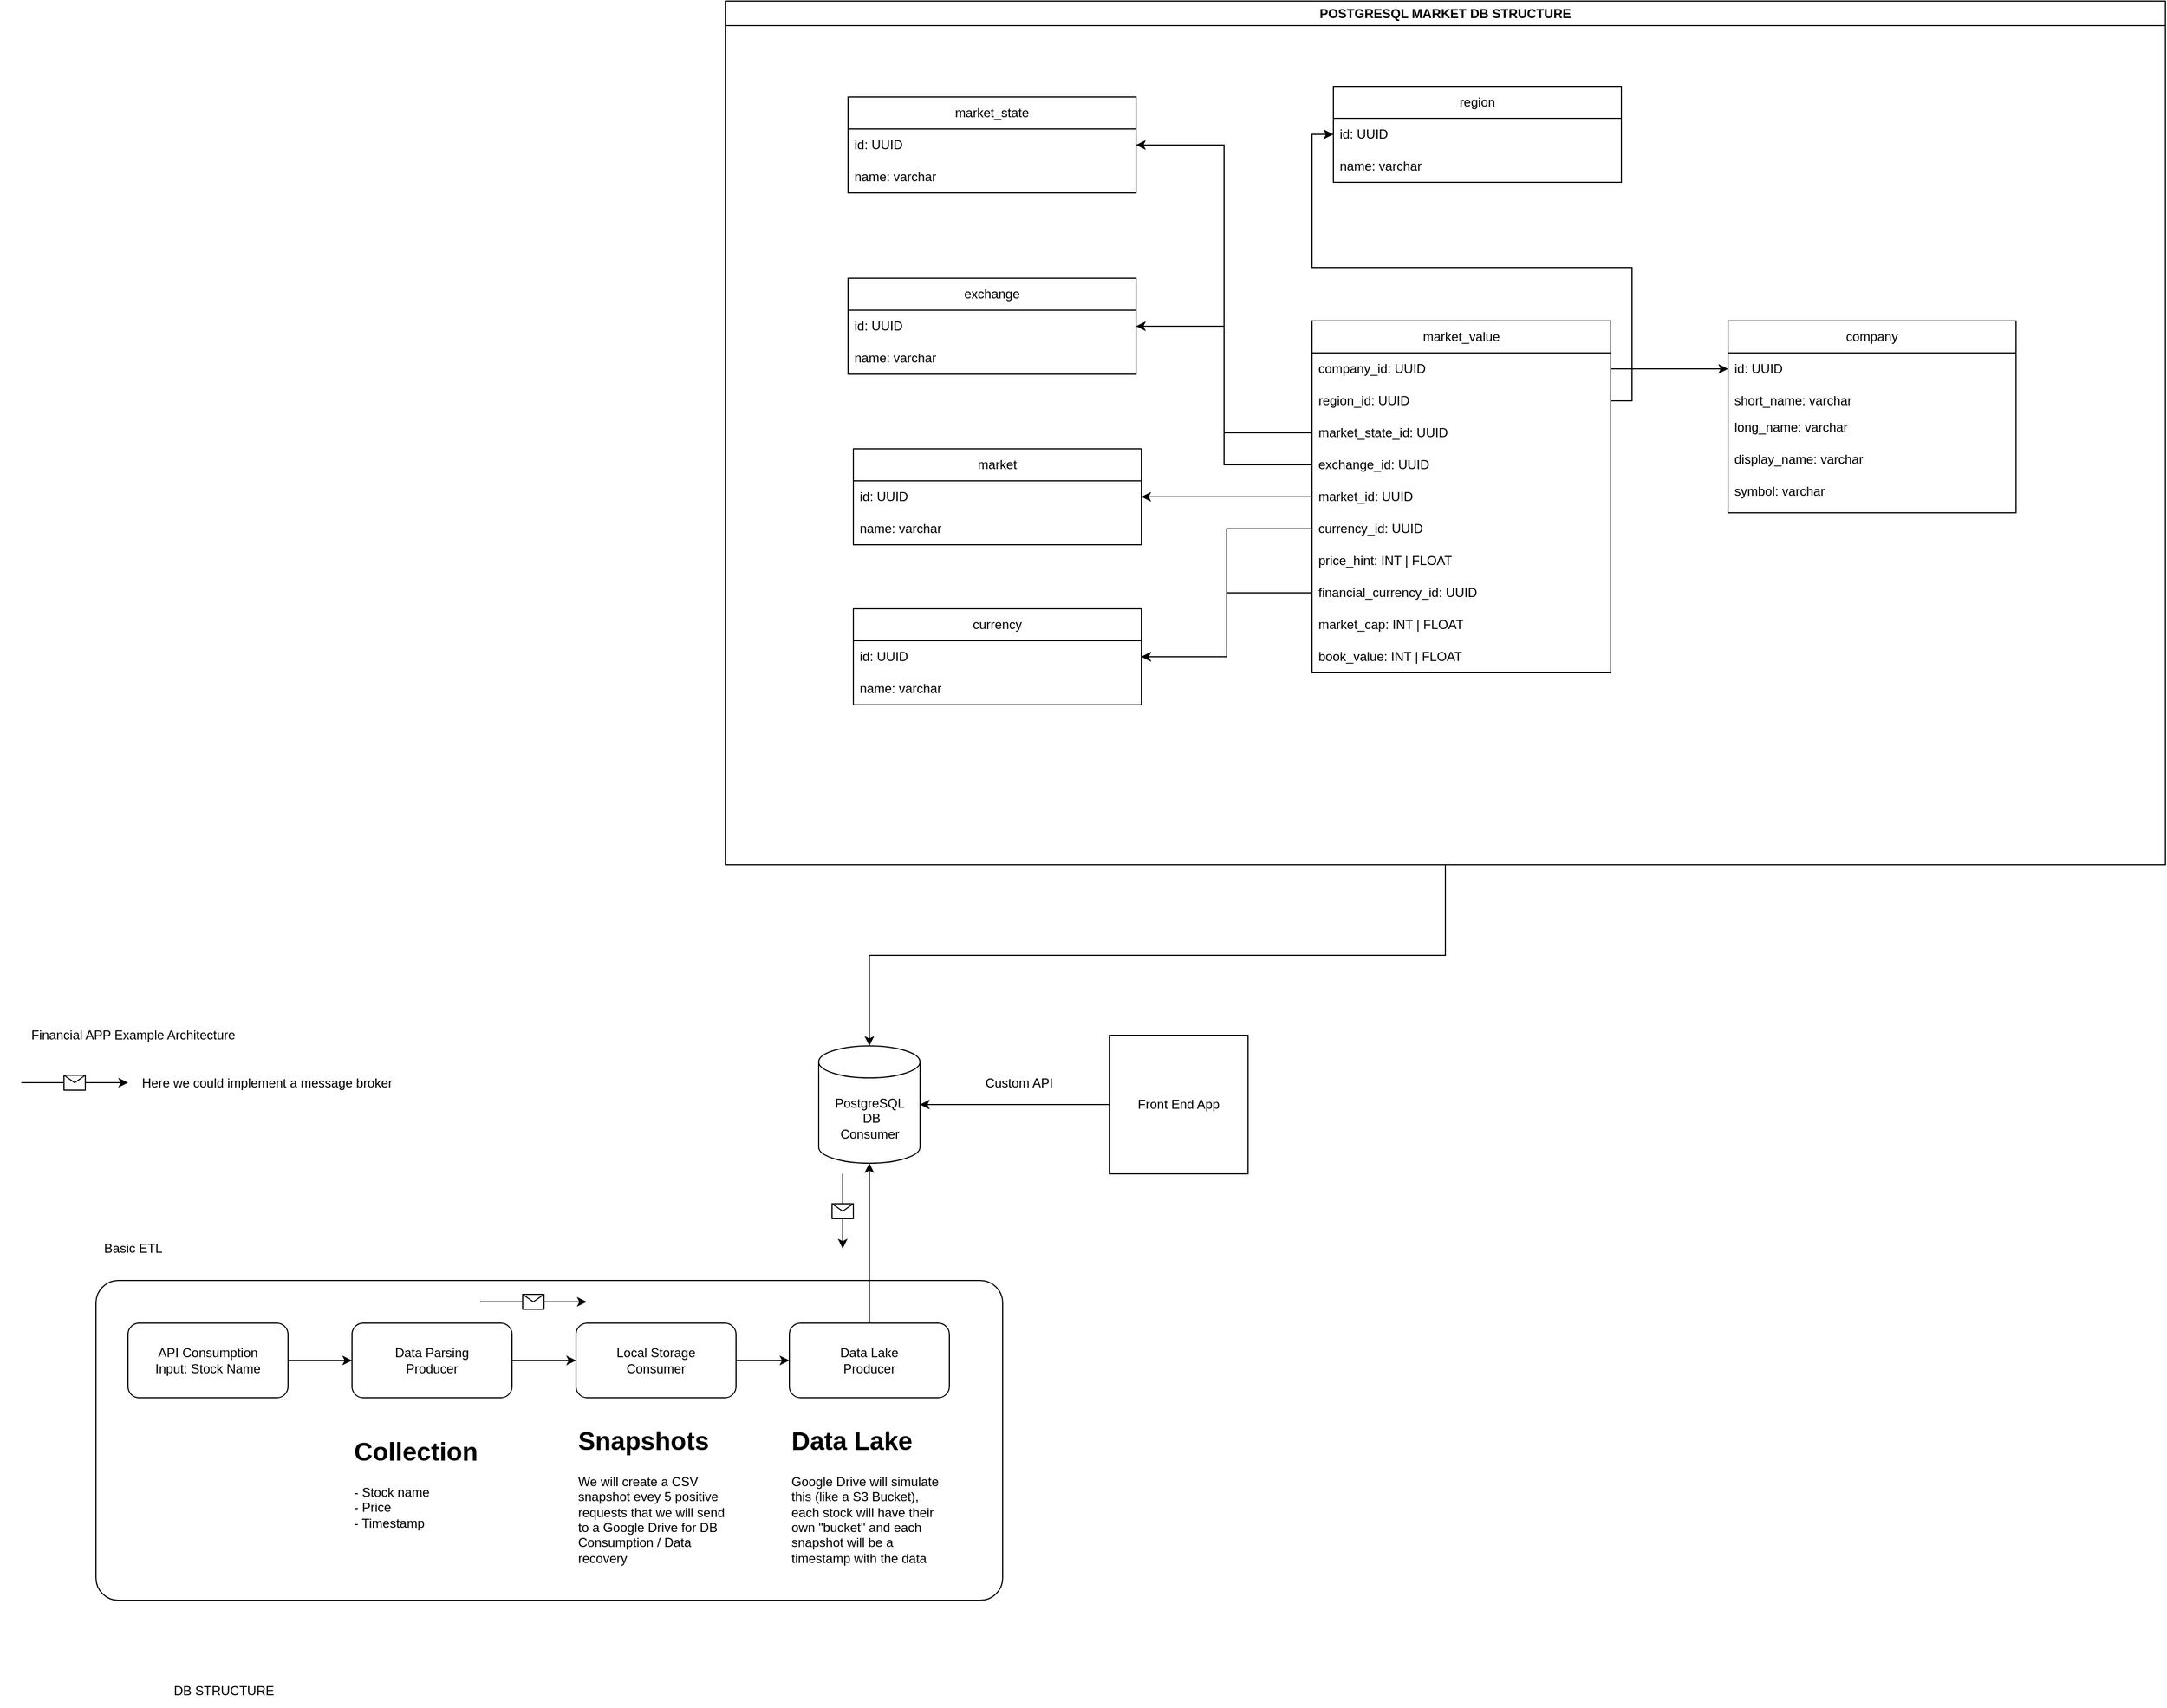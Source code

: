 <mxfile version="26.0.16">
  <diagram name="Página-1" id="P629Ekrg5bdEhE2zrpEa">
    <mxGraphModel dx="1851" dy="1781" grid="1" gridSize="10" guides="1" tooltips="1" connect="1" arrows="1" fold="1" page="0" pageScale="1" pageWidth="827" pageHeight="1169" math="0" shadow="0">
      <root>
        <mxCell id="0" />
        <mxCell id="1" parent="0" />
        <mxCell id="cMBE0d9DRBvhQ3us1sOP-14" value="" style="rounded=1;whiteSpace=wrap;html=1;fillColor=none;arcSize=7;strokeColor=light-dark(#000000,#FF9933);" parent="1" vertex="1">
          <mxGeometry x="-190" y="410" width="850" height="300" as="geometry" />
        </mxCell>
        <mxCell id="cMBE0d9DRBvhQ3us1sOP-1" value="Financial APP Example Architecture" style="text;html=1;align=center;verticalAlign=middle;whiteSpace=wrap;rounded=0;" parent="1" vertex="1">
          <mxGeometry x="-280" y="160" width="250" height="40" as="geometry" />
        </mxCell>
        <mxCell id="cMBE0d9DRBvhQ3us1sOP-6" style="edgeStyle=orthogonalEdgeStyle;rounded=0;orthogonalLoop=1;jettySize=auto;html=1;" parent="1" source="cMBE0d9DRBvhQ3us1sOP-2" target="cMBE0d9DRBvhQ3us1sOP-4" edge="1">
          <mxGeometry relative="1" as="geometry" />
        </mxCell>
        <mxCell id="cMBE0d9DRBvhQ3us1sOP-2" value="API Consumption&lt;div&gt;Input: Stock Name&lt;/div&gt;" style="rounded=1;whiteSpace=wrap;html=1;" parent="1" vertex="1">
          <mxGeometry x="-160" y="450" width="150" height="70" as="geometry" />
        </mxCell>
        <mxCell id="cMBE0d9DRBvhQ3us1sOP-3" value="Basic ETL" style="text;html=1;align=center;verticalAlign=middle;whiteSpace=wrap;rounded=0;" parent="1" vertex="1">
          <mxGeometry x="-190" y="360" width="70" height="40" as="geometry" />
        </mxCell>
        <mxCell id="cMBE0d9DRBvhQ3us1sOP-7" style="edgeStyle=orthogonalEdgeStyle;rounded=0;orthogonalLoop=1;jettySize=auto;html=1;entryX=0;entryY=0.5;entryDx=0;entryDy=0;" parent="1" source="cMBE0d9DRBvhQ3us1sOP-4" target="cMBE0d9DRBvhQ3us1sOP-5" edge="1">
          <mxGeometry relative="1" as="geometry" />
        </mxCell>
        <mxCell id="cMBE0d9DRBvhQ3us1sOP-4" value="Data Parsing&lt;div&gt;Producer&lt;/div&gt;" style="rounded=1;whiteSpace=wrap;html=1;" parent="1" vertex="1">
          <mxGeometry x="50" y="450" width="150" height="70" as="geometry" />
        </mxCell>
        <mxCell id="cMBE0d9DRBvhQ3us1sOP-9" style="edgeStyle=orthogonalEdgeStyle;rounded=0;orthogonalLoop=1;jettySize=auto;html=1;entryX=0;entryY=0.5;entryDx=0;entryDy=0;" parent="1" source="cMBE0d9DRBvhQ3us1sOP-5" target="cMBE0d9DRBvhQ3us1sOP-8" edge="1">
          <mxGeometry relative="1" as="geometry" />
        </mxCell>
        <mxCell id="cMBE0d9DRBvhQ3us1sOP-5" value="Local Storage&lt;div&gt;Consumer&lt;/div&gt;" style="rounded=1;whiteSpace=wrap;html=1;" parent="1" vertex="1">
          <mxGeometry x="260" y="450" width="150" height="70" as="geometry" />
        </mxCell>
        <mxCell id="cMBE0d9DRBvhQ3us1sOP-8" value="Data Lake&lt;div&gt;Producer&lt;/div&gt;" style="rounded=1;whiteSpace=wrap;html=1;" parent="1" vertex="1">
          <mxGeometry x="460" y="450" width="150" height="70" as="geometry" />
        </mxCell>
        <mxCell id="cMBE0d9DRBvhQ3us1sOP-12" value="&lt;h1 style=&quot;margin-top: 0px;&quot;&gt;Snapshots&lt;/h1&gt;&lt;div&gt;We will create a CSV snapshot evey 5 positive requests that we will send to a Google Drive for DB Consumption / Data recovery&lt;/div&gt;" style="text;html=1;whiteSpace=wrap;overflow=hidden;rounded=0;" parent="1" vertex="1">
          <mxGeometry x="260" y="540" width="150" height="140" as="geometry" />
        </mxCell>
        <mxCell id="cMBE0d9DRBvhQ3us1sOP-13" value="&lt;h1 style=&quot;margin-top: 0px;&quot;&gt;Collection&lt;br&gt;&lt;/h1&gt;&lt;div&gt;- Stock name&lt;/div&gt;&lt;div&gt;- Price&lt;/div&gt;&lt;div&gt;- Timestamp&lt;/div&gt;" style="text;html=1;whiteSpace=wrap;overflow=hidden;rounded=0;" parent="1" vertex="1">
          <mxGeometry x="50" y="550" width="150" height="140" as="geometry" />
        </mxCell>
        <mxCell id="cMBE0d9DRBvhQ3us1sOP-16" value="PostgreSQL&lt;div&gt;&lt;span style=&quot;background-color: transparent; color: light-dark(rgb(0, 0, 0), rgb(255, 255, 255));&quot;&gt;&amp;nbsp;DB&lt;/span&gt;&lt;/div&gt;&lt;div&gt;&lt;div&gt;Consumer&lt;/div&gt;&lt;/div&gt;" style="shape=cylinder3;whiteSpace=wrap;html=1;boundedLbl=1;backgroundOutline=1;size=15;" parent="1" vertex="1">
          <mxGeometry x="487.5" y="190" width="95" height="110" as="geometry" />
        </mxCell>
        <mxCell id="cMBE0d9DRBvhQ3us1sOP-20" value="&lt;h1 style=&quot;margin-top: 0px;&quot;&gt;Data Lake&lt;/h1&gt;&lt;div&gt;Google Drive will simulate this (like a S3 Bucket), each stock will have their own &quot;bucket&quot; and each snapshot will be a timestamp with the data&lt;/div&gt;" style="text;html=1;whiteSpace=wrap;overflow=hidden;rounded=0;" parent="1" vertex="1">
          <mxGeometry x="460" y="540" width="150" height="140" as="geometry" />
        </mxCell>
        <mxCell id="cMBE0d9DRBvhQ3us1sOP-22" value="Front End App" style="whiteSpace=wrap;html=1;aspect=fixed;" parent="1" vertex="1">
          <mxGeometry x="760" y="180" width="130" height="130" as="geometry" />
        </mxCell>
        <mxCell id="cMBE0d9DRBvhQ3us1sOP-24" value="Custom API" style="text;html=1;align=center;verticalAlign=middle;resizable=0;points=[];autosize=1;strokeColor=none;fillColor=none;" parent="1" vertex="1">
          <mxGeometry x="630" y="210" width="90" height="30" as="geometry" />
        </mxCell>
        <mxCell id="cMBE0d9DRBvhQ3us1sOP-25" value="" style="endArrow=classic;html=1;rounded=0;" parent="1" edge="1">
          <mxGeometry relative="1" as="geometry">
            <mxPoint x="170" y="430" as="sourcePoint" />
            <mxPoint x="270" y="430" as="targetPoint" />
          </mxGeometry>
        </mxCell>
        <mxCell id="cMBE0d9DRBvhQ3us1sOP-26" value="" style="shape=message;html=1;outlineConnect=0;" parent="cMBE0d9DRBvhQ3us1sOP-25" vertex="1">
          <mxGeometry width="20" height="14" relative="1" as="geometry">
            <mxPoint x="-10" y="-7" as="offset" />
          </mxGeometry>
        </mxCell>
        <mxCell id="cMBE0d9DRBvhQ3us1sOP-27" value="Here we could implement a message broker" style="text;html=1;align=center;verticalAlign=middle;resizable=0;points=[];autosize=1;strokeColor=none;fillColor=none;" parent="1" vertex="1">
          <mxGeometry x="-160" y="210" width="260" height="30" as="geometry" />
        </mxCell>
        <mxCell id="cMBE0d9DRBvhQ3us1sOP-28" value="" style="endArrow=classic;html=1;rounded=0;" parent="1" edge="1">
          <mxGeometry relative="1" as="geometry">
            <mxPoint x="-260" y="224.5" as="sourcePoint" />
            <mxPoint x="-160" y="224.5" as="targetPoint" />
          </mxGeometry>
        </mxCell>
        <mxCell id="cMBE0d9DRBvhQ3us1sOP-29" value="" style="shape=message;html=1;outlineConnect=0;" parent="cMBE0d9DRBvhQ3us1sOP-28" vertex="1">
          <mxGeometry width="20" height="14" relative="1" as="geometry">
            <mxPoint x="-10" y="-7" as="offset" />
          </mxGeometry>
        </mxCell>
        <mxCell id="cMBE0d9DRBvhQ3us1sOP-38" value="" style="endArrow=classic;html=1;rounded=0;" parent="1" edge="1">
          <mxGeometry relative="1" as="geometry">
            <mxPoint x="510" y="310" as="sourcePoint" />
            <mxPoint x="510" y="380" as="targetPoint" />
          </mxGeometry>
        </mxCell>
        <mxCell id="cMBE0d9DRBvhQ3us1sOP-39" value="" style="shape=message;html=1;outlineConnect=0;" parent="cMBE0d9DRBvhQ3us1sOP-38" vertex="1">
          <mxGeometry width="20" height="14" relative="1" as="geometry">
            <mxPoint x="-10" y="-7" as="offset" />
          </mxGeometry>
        </mxCell>
        <mxCell id="cMBE0d9DRBvhQ3us1sOP-41" value="" style="endArrow=classic;html=1;rounded=0;entryX=1;entryY=0.5;entryDx=0;entryDy=0;entryPerimeter=0;exitX=0;exitY=0.5;exitDx=0;exitDy=0;" parent="1" source="cMBE0d9DRBvhQ3us1sOP-22" target="cMBE0d9DRBvhQ3us1sOP-16" edge="1">
          <mxGeometry width="50" height="50" relative="1" as="geometry">
            <mxPoint x="620" y="360" as="sourcePoint" />
            <mxPoint x="670" y="310" as="targetPoint" />
          </mxGeometry>
        </mxCell>
        <mxCell id="cMBE0d9DRBvhQ3us1sOP-42" style="edgeStyle=orthogonalEdgeStyle;rounded=0;orthogonalLoop=1;jettySize=auto;html=1;entryX=0.5;entryY=1;entryDx=0;entryDy=0;entryPerimeter=0;" parent="1" source="cMBE0d9DRBvhQ3us1sOP-8" target="cMBE0d9DRBvhQ3us1sOP-16" edge="1">
          <mxGeometry relative="1" as="geometry" />
        </mxCell>
        <mxCell id="Pav0Cr2s4P_qrNvLRZdM-1" value="DB STRUCTURE" style="text;html=1;align=center;verticalAlign=middle;whiteSpace=wrap;rounded=0;" vertex="1" parent="1">
          <mxGeometry x="-190" y="780" width="240" height="30" as="geometry" />
        </mxCell>
        <mxCell id="Pav0Cr2s4P_qrNvLRZdM-46" value="POSTGRESQL MARKET DB STRUCTURE" style="swimlane;whiteSpace=wrap;html=1;" vertex="1" parent="1">
          <mxGeometry x="400" y="-790" width="1350" height="810" as="geometry">
            <mxRectangle x="400" y="-790" width="270" height="30" as="alternateBounds" />
          </mxGeometry>
        </mxCell>
        <mxCell id="Pav0Cr2s4P_qrNvLRZdM-2" value="market_value" style="swimlane;fontStyle=0;childLayout=stackLayout;horizontal=1;startSize=30;horizontalStack=0;resizeParent=1;resizeParentMax=0;resizeLast=0;collapsible=1;marginBottom=0;whiteSpace=wrap;html=1;" vertex="1" parent="Pav0Cr2s4P_qrNvLRZdM-46">
          <mxGeometry x="550" y="300" width="280" height="330" as="geometry">
            <mxRectangle x="450" y="-440" width="110" height="30" as="alternateBounds" />
          </mxGeometry>
        </mxCell>
        <mxCell id="Pav0Cr2s4P_qrNvLRZdM-3" value="company_id: UUID" style="text;strokeColor=none;fillColor=none;align=left;verticalAlign=middle;spacingLeft=4;spacingRight=4;overflow=hidden;points=[[0,0.5],[1,0.5]];portConstraint=eastwest;rotatable=0;whiteSpace=wrap;html=1;" vertex="1" parent="Pav0Cr2s4P_qrNvLRZdM-2">
          <mxGeometry y="30" width="280" height="30" as="geometry" />
        </mxCell>
        <mxCell id="Pav0Cr2s4P_qrNvLRZdM-4" value="region_id: UUID" style="text;strokeColor=none;fillColor=none;align=left;verticalAlign=middle;spacingLeft=4;spacingRight=4;overflow=hidden;points=[[0,0.5],[1,0.5]];portConstraint=eastwest;rotatable=0;whiteSpace=wrap;html=1;" vertex="1" parent="Pav0Cr2s4P_qrNvLRZdM-2">
          <mxGeometry y="60" width="280" height="30" as="geometry" />
        </mxCell>
        <mxCell id="Pav0Cr2s4P_qrNvLRZdM-5" value="market_state_id: UUID" style="text;strokeColor=none;fillColor=none;align=left;verticalAlign=middle;spacingLeft=4;spacingRight=4;overflow=hidden;points=[[0,0.5],[1,0.5]];portConstraint=eastwest;rotatable=0;whiteSpace=wrap;html=1;" vertex="1" parent="Pav0Cr2s4P_qrNvLRZdM-2">
          <mxGeometry y="90" width="280" height="30" as="geometry" />
        </mxCell>
        <mxCell id="Pav0Cr2s4P_qrNvLRZdM-12" value="exchange_id: UUID" style="text;strokeColor=none;fillColor=none;align=left;verticalAlign=middle;spacingLeft=4;spacingRight=4;overflow=hidden;points=[[0,0.5],[1,0.5]];portConstraint=eastwest;rotatable=0;whiteSpace=wrap;html=1;" vertex="1" parent="Pav0Cr2s4P_qrNvLRZdM-2">
          <mxGeometry y="120" width="280" height="30" as="geometry" />
        </mxCell>
        <mxCell id="Pav0Cr2s4P_qrNvLRZdM-13" value="market_id: UUID" style="text;strokeColor=none;fillColor=none;align=left;verticalAlign=middle;spacingLeft=4;spacingRight=4;overflow=hidden;points=[[0,0.5],[1,0.5]];portConstraint=eastwest;rotatable=0;whiteSpace=wrap;html=1;" vertex="1" parent="Pav0Cr2s4P_qrNvLRZdM-2">
          <mxGeometry y="150" width="280" height="30" as="geometry" />
        </mxCell>
        <mxCell id="Pav0Cr2s4P_qrNvLRZdM-14" value="currency_id: UUID" style="text;strokeColor=none;fillColor=none;align=left;verticalAlign=middle;spacingLeft=4;spacingRight=4;overflow=hidden;points=[[0,0.5],[1,0.5]];portConstraint=eastwest;rotatable=0;whiteSpace=wrap;html=1;" vertex="1" parent="Pav0Cr2s4P_qrNvLRZdM-2">
          <mxGeometry y="180" width="280" height="30" as="geometry" />
        </mxCell>
        <mxCell id="Pav0Cr2s4P_qrNvLRZdM-15" value="price_hint: INT | FLOAT" style="text;strokeColor=none;fillColor=none;align=left;verticalAlign=middle;spacingLeft=4;spacingRight=4;overflow=hidden;points=[[0,0.5],[1,0.5]];portConstraint=eastwest;rotatable=0;whiteSpace=wrap;html=1;" vertex="1" parent="Pav0Cr2s4P_qrNvLRZdM-2">
          <mxGeometry y="210" width="280" height="30" as="geometry" />
        </mxCell>
        <mxCell id="Pav0Cr2s4P_qrNvLRZdM-16" value="financial_currency_id: UUID" style="text;strokeColor=none;fillColor=none;align=left;verticalAlign=middle;spacingLeft=4;spacingRight=4;overflow=hidden;points=[[0,0.5],[1,0.5]];portConstraint=eastwest;rotatable=0;whiteSpace=wrap;html=1;" vertex="1" parent="Pav0Cr2s4P_qrNvLRZdM-2">
          <mxGeometry y="240" width="280" height="30" as="geometry" />
        </mxCell>
        <mxCell id="Pav0Cr2s4P_qrNvLRZdM-17" value="market_cap: INT | FLOAT" style="text;strokeColor=none;fillColor=none;align=left;verticalAlign=middle;spacingLeft=4;spacingRight=4;overflow=hidden;points=[[0,0.5],[1,0.5]];portConstraint=eastwest;rotatable=0;whiteSpace=wrap;html=1;" vertex="1" parent="Pav0Cr2s4P_qrNvLRZdM-2">
          <mxGeometry y="270" width="280" height="30" as="geometry" />
        </mxCell>
        <mxCell id="Pav0Cr2s4P_qrNvLRZdM-18" value="book_value: INT | FLOAT" style="text;strokeColor=none;fillColor=none;align=left;verticalAlign=middle;spacingLeft=4;spacingRight=4;overflow=hidden;points=[[0,0.5],[1,0.5]];portConstraint=eastwest;rotatable=0;whiteSpace=wrap;html=1;" vertex="1" parent="Pav0Cr2s4P_qrNvLRZdM-2">
          <mxGeometry y="300" width="280" height="30" as="geometry" />
        </mxCell>
        <mxCell id="Pav0Cr2s4P_qrNvLRZdM-6" value="company" style="swimlane;fontStyle=0;childLayout=stackLayout;horizontal=1;startSize=30;horizontalStack=0;resizeParent=1;resizeParentMax=0;resizeLast=0;collapsible=1;marginBottom=0;whiteSpace=wrap;html=1;" vertex="1" parent="Pav0Cr2s4P_qrNvLRZdM-46">
          <mxGeometry x="940" y="300" width="270" height="180" as="geometry">
            <mxRectangle x="830" y="-440" width="130" height="30" as="alternateBounds" />
          </mxGeometry>
        </mxCell>
        <mxCell id="Pav0Cr2s4P_qrNvLRZdM-7" value="id: UUID" style="text;strokeColor=none;fillColor=none;align=left;verticalAlign=middle;spacingLeft=4;spacingRight=4;overflow=hidden;points=[[0,0.5],[1,0.5]];portConstraint=eastwest;rotatable=0;whiteSpace=wrap;html=1;" vertex="1" parent="Pav0Cr2s4P_qrNvLRZdM-6">
          <mxGeometry y="30" width="270" height="30" as="geometry" />
        </mxCell>
        <mxCell id="Pav0Cr2s4P_qrNvLRZdM-8" value="short_name: varchar" style="text;strokeColor=none;fillColor=none;align=left;verticalAlign=middle;spacingLeft=4;spacingRight=4;overflow=hidden;points=[[0,0.5],[1,0.5]];portConstraint=eastwest;rotatable=0;whiteSpace=wrap;html=1;" vertex="1" parent="Pav0Cr2s4P_qrNvLRZdM-6">
          <mxGeometry y="60" width="270" height="30" as="geometry" />
        </mxCell>
        <mxCell id="Pav0Cr2s4P_qrNvLRZdM-9" value="long_name: varchar&lt;div&gt;&lt;br&gt;&lt;/div&gt;" style="text;strokeColor=none;fillColor=none;align=left;verticalAlign=middle;spacingLeft=4;spacingRight=4;overflow=hidden;points=[[0,0.5],[1,0.5]];portConstraint=eastwest;rotatable=0;whiteSpace=wrap;html=1;" vertex="1" parent="Pav0Cr2s4P_qrNvLRZdM-6">
          <mxGeometry y="90" width="270" height="30" as="geometry" />
        </mxCell>
        <mxCell id="Pav0Cr2s4P_qrNvLRZdM-10" value="display_name: varchar&lt;div&gt;&lt;br&gt;&lt;/div&gt;" style="text;strokeColor=none;fillColor=none;align=left;verticalAlign=middle;spacingLeft=4;spacingRight=4;overflow=hidden;points=[[0,0.5],[1,0.5]];portConstraint=eastwest;rotatable=0;whiteSpace=wrap;html=1;" vertex="1" parent="Pav0Cr2s4P_qrNvLRZdM-6">
          <mxGeometry y="120" width="270" height="30" as="geometry" />
        </mxCell>
        <mxCell id="Pav0Cr2s4P_qrNvLRZdM-19" value="symbol: varchar&lt;div&gt;&lt;br&gt;&lt;/div&gt;" style="text;strokeColor=none;fillColor=none;align=left;verticalAlign=middle;spacingLeft=4;spacingRight=4;overflow=hidden;points=[[0,0.5],[1,0.5]];portConstraint=eastwest;rotatable=0;whiteSpace=wrap;html=1;" vertex="1" parent="Pav0Cr2s4P_qrNvLRZdM-6">
          <mxGeometry y="150" width="270" height="30" as="geometry" />
        </mxCell>
        <mxCell id="Pav0Cr2s4P_qrNvLRZdM-11" style="edgeStyle=orthogonalEdgeStyle;rounded=0;orthogonalLoop=1;jettySize=auto;html=1;" edge="1" parent="Pav0Cr2s4P_qrNvLRZdM-46" source="Pav0Cr2s4P_qrNvLRZdM-3" target="Pav0Cr2s4P_qrNvLRZdM-7">
          <mxGeometry relative="1" as="geometry" />
        </mxCell>
        <mxCell id="Pav0Cr2s4P_qrNvLRZdM-20" value="market" style="swimlane;fontStyle=0;childLayout=stackLayout;horizontal=1;startSize=30;horizontalStack=0;resizeParent=1;resizeParentMax=0;resizeLast=0;collapsible=1;marginBottom=0;whiteSpace=wrap;html=1;" vertex="1" parent="Pav0Cr2s4P_qrNvLRZdM-46">
          <mxGeometry x="120" y="420" width="270" height="90" as="geometry">
            <mxRectangle x="70" y="-50" width="80" height="30" as="alternateBounds" />
          </mxGeometry>
        </mxCell>
        <mxCell id="Pav0Cr2s4P_qrNvLRZdM-21" value="id: UUID" style="text;strokeColor=none;fillColor=none;align=left;verticalAlign=middle;spacingLeft=4;spacingRight=4;overflow=hidden;points=[[0,0.5],[1,0.5]];portConstraint=eastwest;rotatable=0;whiteSpace=wrap;html=1;" vertex="1" parent="Pav0Cr2s4P_qrNvLRZdM-20">
          <mxGeometry y="30" width="270" height="30" as="geometry" />
        </mxCell>
        <mxCell id="Pav0Cr2s4P_qrNvLRZdM-22" value="name: varchar" style="text;strokeColor=none;fillColor=none;align=left;verticalAlign=middle;spacingLeft=4;spacingRight=4;overflow=hidden;points=[[0,0.5],[1,0.5]];portConstraint=eastwest;rotatable=0;whiteSpace=wrap;html=1;" vertex="1" parent="Pav0Cr2s4P_qrNvLRZdM-20">
          <mxGeometry y="60" width="270" height="30" as="geometry" />
        </mxCell>
        <mxCell id="Pav0Cr2s4P_qrNvLRZdM-26" style="edgeStyle=orthogonalEdgeStyle;rounded=0;orthogonalLoop=1;jettySize=auto;html=1;entryX=1;entryY=0.5;entryDx=0;entryDy=0;" edge="1" parent="Pav0Cr2s4P_qrNvLRZdM-46" source="Pav0Cr2s4P_qrNvLRZdM-13" target="Pav0Cr2s4P_qrNvLRZdM-21">
          <mxGeometry relative="1" as="geometry" />
        </mxCell>
        <mxCell id="Pav0Cr2s4P_qrNvLRZdM-27" value="market_state" style="swimlane;fontStyle=0;childLayout=stackLayout;horizontal=1;startSize=30;horizontalStack=0;resizeParent=1;resizeParentMax=0;resizeLast=0;collapsible=1;marginBottom=0;whiteSpace=wrap;html=1;" vertex="1" parent="Pav0Cr2s4P_qrNvLRZdM-46">
          <mxGeometry x="115" y="90" width="270" height="90" as="geometry">
            <mxRectangle x="-20" y="-480" width="110" height="30" as="alternateBounds" />
          </mxGeometry>
        </mxCell>
        <mxCell id="Pav0Cr2s4P_qrNvLRZdM-28" value="id: UUID" style="text;strokeColor=none;fillColor=none;align=left;verticalAlign=middle;spacingLeft=4;spacingRight=4;overflow=hidden;points=[[0,0.5],[1,0.5]];portConstraint=eastwest;rotatable=0;whiteSpace=wrap;html=1;" vertex="1" parent="Pav0Cr2s4P_qrNvLRZdM-27">
          <mxGeometry y="30" width="270" height="30" as="geometry" />
        </mxCell>
        <mxCell id="Pav0Cr2s4P_qrNvLRZdM-29" value="name: varchar" style="text;strokeColor=none;fillColor=none;align=left;verticalAlign=middle;spacingLeft=4;spacingRight=4;overflow=hidden;points=[[0,0.5],[1,0.5]];portConstraint=eastwest;rotatable=0;whiteSpace=wrap;html=1;" vertex="1" parent="Pav0Cr2s4P_qrNvLRZdM-27">
          <mxGeometry y="60" width="270" height="30" as="geometry" />
        </mxCell>
        <mxCell id="Pav0Cr2s4P_qrNvLRZdM-30" style="edgeStyle=orthogonalEdgeStyle;rounded=0;orthogonalLoop=1;jettySize=auto;html=1;entryX=1;entryY=0.5;entryDx=0;entryDy=0;" edge="1" parent="Pav0Cr2s4P_qrNvLRZdM-46" source="Pav0Cr2s4P_qrNvLRZdM-5" target="Pav0Cr2s4P_qrNvLRZdM-28">
          <mxGeometry relative="1" as="geometry" />
        </mxCell>
        <mxCell id="Pav0Cr2s4P_qrNvLRZdM-32" value="currency" style="swimlane;fontStyle=0;childLayout=stackLayout;horizontal=1;startSize=30;horizontalStack=0;resizeParent=1;resizeParentMax=0;resizeLast=0;collapsible=1;marginBottom=0;whiteSpace=wrap;html=1;" vertex="1" parent="Pav0Cr2s4P_qrNvLRZdM-46">
          <mxGeometry x="120" y="570" width="270" height="90" as="geometry">
            <mxRectangle x="-20" y="-280" width="90" height="30" as="alternateBounds" />
          </mxGeometry>
        </mxCell>
        <mxCell id="Pav0Cr2s4P_qrNvLRZdM-33" value="id: UUID" style="text;strokeColor=none;fillColor=none;align=left;verticalAlign=middle;spacingLeft=4;spacingRight=4;overflow=hidden;points=[[0,0.5],[1,0.5]];portConstraint=eastwest;rotatable=0;whiteSpace=wrap;html=1;" vertex="1" parent="Pav0Cr2s4P_qrNvLRZdM-32">
          <mxGeometry y="30" width="270" height="30" as="geometry" />
        </mxCell>
        <mxCell id="Pav0Cr2s4P_qrNvLRZdM-34" value="name: varchar" style="text;strokeColor=none;fillColor=none;align=left;verticalAlign=middle;spacingLeft=4;spacingRight=4;overflow=hidden;points=[[0,0.5],[1,0.5]];portConstraint=eastwest;rotatable=0;whiteSpace=wrap;html=1;" vertex="1" parent="Pav0Cr2s4P_qrNvLRZdM-32">
          <mxGeometry y="60" width="270" height="30" as="geometry" />
        </mxCell>
        <mxCell id="Pav0Cr2s4P_qrNvLRZdM-35" style="edgeStyle=orthogonalEdgeStyle;rounded=0;orthogonalLoop=1;jettySize=auto;html=1;" edge="1" parent="Pav0Cr2s4P_qrNvLRZdM-46" source="Pav0Cr2s4P_qrNvLRZdM-14" target="Pav0Cr2s4P_qrNvLRZdM-33">
          <mxGeometry relative="1" as="geometry" />
        </mxCell>
        <mxCell id="Pav0Cr2s4P_qrNvLRZdM-50" value="exchange" style="swimlane;fontStyle=0;childLayout=stackLayout;horizontal=1;startSize=30;horizontalStack=0;resizeParent=1;resizeParentMax=0;resizeLast=0;collapsible=1;marginBottom=0;whiteSpace=wrap;html=1;" vertex="1" parent="Pav0Cr2s4P_qrNvLRZdM-46">
          <mxGeometry x="115" y="260" width="270" height="90" as="geometry">
            <mxRectangle x="70" y="-50" width="80" height="30" as="alternateBounds" />
          </mxGeometry>
        </mxCell>
        <mxCell id="Pav0Cr2s4P_qrNvLRZdM-51" value="id: UUID" style="text;strokeColor=none;fillColor=none;align=left;verticalAlign=middle;spacingLeft=4;spacingRight=4;overflow=hidden;points=[[0,0.5],[1,0.5]];portConstraint=eastwest;rotatable=0;whiteSpace=wrap;html=1;" vertex="1" parent="Pav0Cr2s4P_qrNvLRZdM-50">
          <mxGeometry y="30" width="270" height="30" as="geometry" />
        </mxCell>
        <mxCell id="Pav0Cr2s4P_qrNvLRZdM-52" value="name: varchar" style="text;strokeColor=none;fillColor=none;align=left;verticalAlign=middle;spacingLeft=4;spacingRight=4;overflow=hidden;points=[[0,0.5],[1,0.5]];portConstraint=eastwest;rotatable=0;whiteSpace=wrap;html=1;" vertex="1" parent="Pav0Cr2s4P_qrNvLRZdM-50">
          <mxGeometry y="60" width="270" height="30" as="geometry" />
        </mxCell>
        <mxCell id="Pav0Cr2s4P_qrNvLRZdM-53" style="edgeStyle=orthogonalEdgeStyle;rounded=0;orthogonalLoop=1;jettySize=auto;html=1;entryX=1;entryY=0.5;entryDx=0;entryDy=0;" edge="1" parent="Pav0Cr2s4P_qrNvLRZdM-46" source="Pav0Cr2s4P_qrNvLRZdM-12" target="Pav0Cr2s4P_qrNvLRZdM-51">
          <mxGeometry relative="1" as="geometry" />
        </mxCell>
        <mxCell id="Pav0Cr2s4P_qrNvLRZdM-54" style="edgeStyle=orthogonalEdgeStyle;rounded=0;orthogonalLoop=1;jettySize=auto;html=1;entryX=1;entryY=0.5;entryDx=0;entryDy=0;" edge="1" parent="Pav0Cr2s4P_qrNvLRZdM-46" source="Pav0Cr2s4P_qrNvLRZdM-16" target="Pav0Cr2s4P_qrNvLRZdM-33">
          <mxGeometry relative="1" as="geometry" />
        </mxCell>
        <mxCell id="Pav0Cr2s4P_qrNvLRZdM-55" value="region" style="swimlane;fontStyle=0;childLayout=stackLayout;horizontal=1;startSize=30;horizontalStack=0;resizeParent=1;resizeParentMax=0;resizeLast=0;collapsible=1;marginBottom=0;whiteSpace=wrap;html=1;" vertex="1" parent="Pav0Cr2s4P_qrNvLRZdM-46">
          <mxGeometry x="570" y="80" width="270" height="90" as="geometry">
            <mxRectangle x="-20" y="-480" width="110" height="30" as="alternateBounds" />
          </mxGeometry>
        </mxCell>
        <mxCell id="Pav0Cr2s4P_qrNvLRZdM-56" value="id: UUID" style="text;strokeColor=none;fillColor=none;align=left;verticalAlign=middle;spacingLeft=4;spacingRight=4;overflow=hidden;points=[[0,0.5],[1,0.5]];portConstraint=eastwest;rotatable=0;whiteSpace=wrap;html=1;" vertex="1" parent="Pav0Cr2s4P_qrNvLRZdM-55">
          <mxGeometry y="30" width="270" height="30" as="geometry" />
        </mxCell>
        <mxCell id="Pav0Cr2s4P_qrNvLRZdM-57" value="name: varchar" style="text;strokeColor=none;fillColor=none;align=left;verticalAlign=middle;spacingLeft=4;spacingRight=4;overflow=hidden;points=[[0,0.5],[1,0.5]];portConstraint=eastwest;rotatable=0;whiteSpace=wrap;html=1;" vertex="1" parent="Pav0Cr2s4P_qrNvLRZdM-55">
          <mxGeometry y="60" width="270" height="30" as="geometry" />
        </mxCell>
        <mxCell id="Pav0Cr2s4P_qrNvLRZdM-58" style="edgeStyle=orthogonalEdgeStyle;rounded=0;orthogonalLoop=1;jettySize=auto;html=1;entryX=0;entryY=0.5;entryDx=0;entryDy=0;" edge="1" parent="Pav0Cr2s4P_qrNvLRZdM-46" source="Pav0Cr2s4P_qrNvLRZdM-4" target="Pav0Cr2s4P_qrNvLRZdM-56">
          <mxGeometry relative="1" as="geometry" />
        </mxCell>
        <mxCell id="Pav0Cr2s4P_qrNvLRZdM-49" style="edgeStyle=orthogonalEdgeStyle;rounded=0;orthogonalLoop=1;jettySize=auto;html=1;entryX=0.5;entryY=0;entryDx=0;entryDy=0;entryPerimeter=0;" edge="1" parent="1" source="Pav0Cr2s4P_qrNvLRZdM-46" target="cMBE0d9DRBvhQ3us1sOP-16">
          <mxGeometry relative="1" as="geometry" />
        </mxCell>
      </root>
    </mxGraphModel>
  </diagram>
</mxfile>

